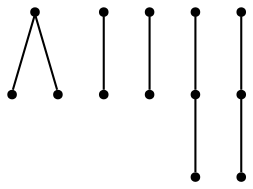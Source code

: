 graph {
  node [shape=point,comment="{\"directed\":false,\"doi\":\"10.1007/978-3-642-18469-7_25\",\"figure\":\"5\"}"]

  v0 [pos="1205.0465680691098,1109.0101039768251"]
  v1 [pos="1186.5923636471775,1176.0553361204056"]
  v2 [pos="1181.7383517510234,1047.4435244317133"]
  v3 [pos="1116.2019372418163,1281.6394854051537"]
  v4 [pos="1063.3748204369558,1323.7569054552955"]
  v5 [pos="1100.382429696977,945.3189676778072"]
  v6 [pos="1044.038056828305,908.3155841254861"]
  v7 [pos="871.5041943509025,1292.7360492802247"]
  v8 [pos="814.9906590022091,1255.6168075947712"]
  v9 [pos="855.7180611603123,956.8830337454076"]
  v10 [pos="803.0766826586987,998.8759476349167"]
  v11 [pos="791.8843432103994,1194.4711835059356"]
  v12 [pos="784.7027803055221,1065.6547442253554"]

  v11 -- v8 [id="-4",pos="791.8843432103994,1194.4711835059356 814.9906590022091,1255.6168075947712 814.9906590022091,1255.6168075947712 814.9906590022091,1255.6168075947712"]
  v0 -- v1 [id="-5",pos="1205.0465680691098,1109.0101039768251 1186.5923636471775,1176.0553361204056 1186.5923636471775,1176.0553361204056 1186.5923636471775,1176.0553361204056"]
  v0 -- v2 [id="-7",pos="1205.0465680691098,1109.0101039768251 1181.7383517510234,1047.4435244317133 1181.7383517510234,1047.4435244317133 1181.7383517510234,1047.4435244317133"]
  v3 -- v4 [id="-9",pos="1116.2019372418163,1281.6394854051537 1063.3748204369558,1323.7569054552955 1063.3748204369558,1323.7569054552955 1063.3748204369558,1323.7569054552955"]
  v12 -- v10 [id="-11",pos="784.7027803055221,1065.6547442253554 803.0766826586987,998.8759476349167 803.0766826586987,998.8759476349167 803.0766826586987,998.8759476349167"]
  v5 -- v6 [id="-17",pos="1100.382429696977,945.3189676778072 1044.038056828305,908.3155841254861 1044.038056828305,908.3155841254861 1044.038056828305,908.3155841254861"]
  v10 -- v9 [id="-20",pos="803.0766826586987,998.8759476349167 855.7180611603123,956.8830337454076 855.7180611603123,956.8830337454076 855.7180611603123,956.8830337454076"]
  v8 -- v7 [id="-21",pos="814.9906590022091,1255.6168075947712 871.5041943509025,1292.7360492802247 871.5041943509025,1292.7360492802247 871.5041943509025,1292.7360492802247"]
}